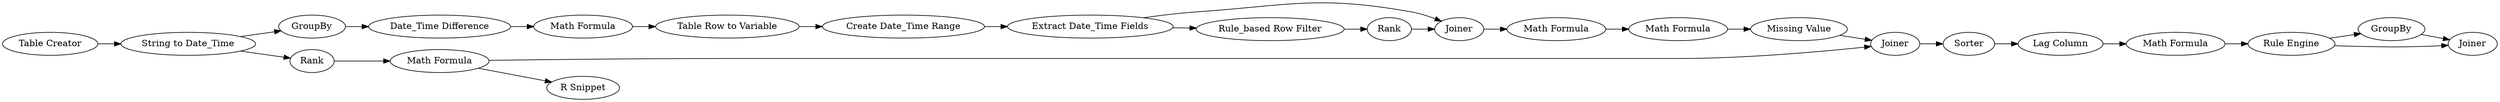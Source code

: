 digraph {
	"9151604465318945269_2071" [label="Extract Date_Time Fields"]
	"2720446230938584541_290" [label="String to Date_Time"]
	"9151604465318945269_2068" [label="Date_Time Difference"]
	"9151604465318945269_2098" [label="Math Formula"]
	"2720446230938584541_2121" [label="Rule Engine"]
	"9151604465318945269_293" [label="Table Row to Variable"]
	"9151604465318945269_2099" [label=Rank]
	"9151604465318945269_2061" [label="Create Date_Time Range"]
	"2720446230938584541_2100" [label=GroupBy]
	"2720446230938584541_1" [label="Table Creator"]
	"2720446230938584541_2120" [label="Math Formula"]
	"9151604465318945269_2097" [label="Math Formula"]
	"9151604465318945269_291" [label=GroupBy]
	"2720446230938584541_2109" [label=Sorter]
	"2720446230938584541_2080" [label=Joiner]
	"2720446230938584541_2123" [label="Math Formula"]
	"9151604465318945269_2069" [label="Math Formula"]
	"9151604465318945269_2093" [label=Joiner]
	"2720446230938584541_2122" [label=Rank]
	"9151604465318945269_2096" [label="Missing Value"]
	"2720446230938584541_2111" [label=Joiner]
	"9151604465318945269_2100" [label="Rule_based Row Filter"]
	"2720446230938584541_2174" [label="R Snippet"]
	"2720446230938584541_2119" [label="Lag Column"]
	"9151604465318945269_2098" -> "9151604465318945269_2096"
	"2720446230938584541_2100" -> "2720446230938584541_2111"
	"2720446230938584541_2123" -> "2720446230938584541_2080"
	"2720446230938584541_2120" -> "2720446230938584541_2121"
	"2720446230938584541_2119" -> "2720446230938584541_2120"
	"9151604465318945269_2099" -> "9151604465318945269_2093"
	"9151604465318945269_2071" -> "9151604465318945269_2093"
	"9151604465318945269_2093" -> "9151604465318945269_2097"
	"9151604465318945269_2096" -> "2720446230938584541_2080"
	"9151604465318945269_2061" -> "9151604465318945269_2071"
	"9151604465318945269_293" -> "9151604465318945269_2061"
	"2720446230938584541_2121" -> "2720446230938584541_2100"
	"2720446230938584541_2123" -> "2720446230938584541_2174"
	"9151604465318945269_2068" -> "9151604465318945269_2069"
	"2720446230938584541_2109" -> "2720446230938584541_2119"
	"2720446230938584541_290" -> "2720446230938584541_2122"
	"2720446230938584541_2080" -> "2720446230938584541_2109"
	"2720446230938584541_2121" -> "2720446230938584541_2111"
	"2720446230938584541_290" -> "9151604465318945269_291"
	"2720446230938584541_1" -> "2720446230938584541_290"
	"9151604465318945269_2069" -> "9151604465318945269_293"
	"2720446230938584541_2122" -> "2720446230938584541_2123"
	"9151604465318945269_2097" -> "9151604465318945269_2098"
	"9151604465318945269_2071" -> "9151604465318945269_2100"
	"9151604465318945269_291" -> "9151604465318945269_2068"
	"9151604465318945269_2100" -> "9151604465318945269_2099"
	rankdir=LR
}
